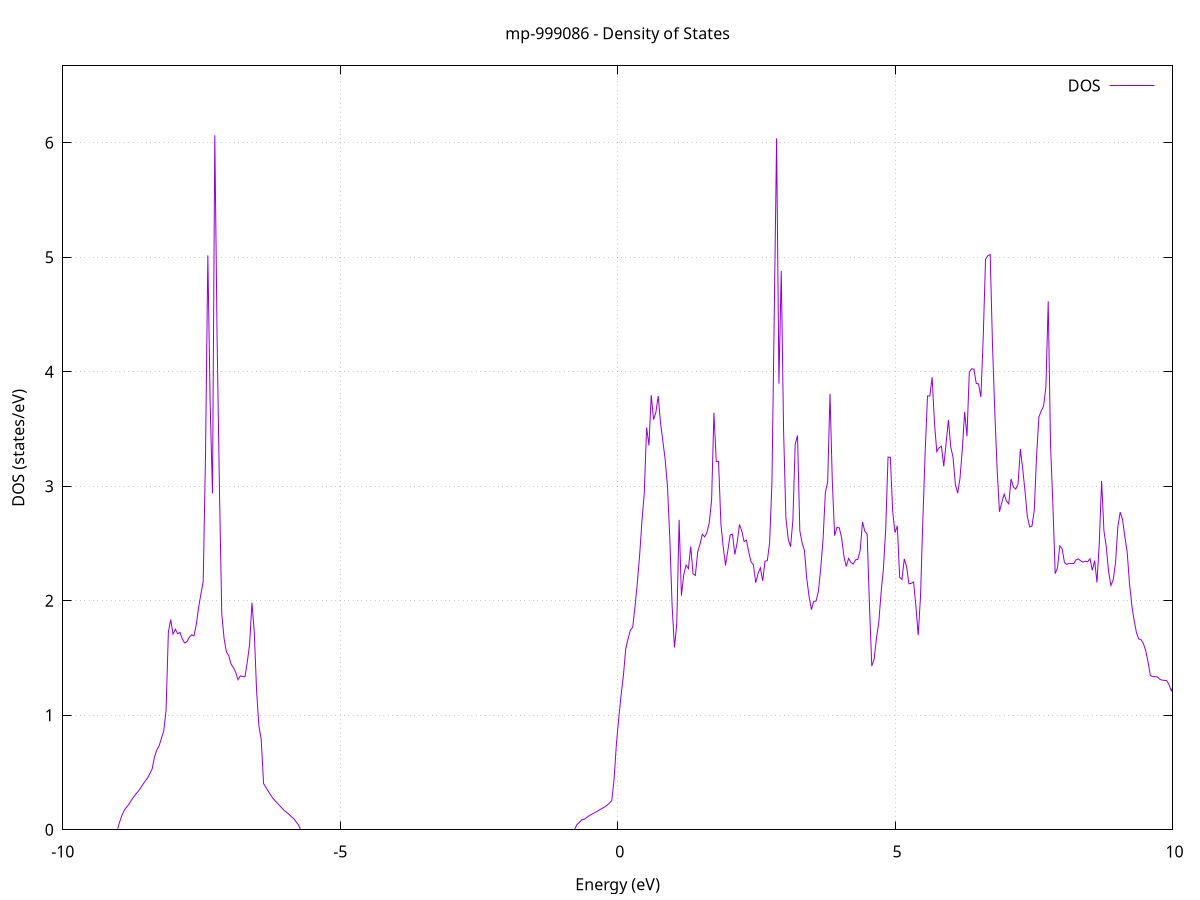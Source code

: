 set title 'mp-999086 - Density of States'
set xlabel 'Energy (eV)'
set ylabel 'DOS (states/eV)'
set grid
set xrange [-10:10]
set yrange [0:6.671]
set xzeroaxis lt -1
set terminal png size 800,600
set output 'mp-999086_dos_gnuplot.png'
plot '-' using 1:2 with lines title 'DOS'
-36.422500 0.000000
-36.380600 0.000000
-36.338800 0.000000
-36.296900 0.000000
-36.255100 0.000000
-36.213300 0.000000
-36.171400 0.000000
-36.129600 0.000000
-36.087700 0.000000
-36.045900 0.000000
-36.004100 0.000000
-35.962200 0.000000
-35.920400 0.000000
-35.878500 0.000000
-35.836700 0.000000
-35.794900 0.000000
-35.753000 0.000000
-35.711200 0.000000
-35.669300 0.000000
-35.627500 0.000000
-35.585700 0.000000
-35.543800 0.000000
-35.502000 0.000000
-35.460100 0.000000
-35.418300 0.000000
-35.376500 0.000000
-35.334600 0.000000
-35.292800 0.000000
-35.250900 0.000000
-35.209100 0.000000
-35.167300 0.000000
-35.125400 0.000000
-35.083600 0.000000
-35.041700 0.000000
-34.999900 0.000000
-34.958100 0.000000
-34.916200 0.000000
-34.874400 0.000000
-34.832500 0.000000
-34.790700 0.000000
-34.748900 0.000000
-34.707000 0.000000
-34.665200 0.000000
-34.623400 0.000000
-34.581500 0.000000
-34.539700 0.000000
-34.497800 0.000000
-34.456000 0.000000
-34.414200 0.000000
-34.372300 0.000000
-34.330500 0.000000
-34.288600 0.000000
-34.246800 0.000000
-34.205000 0.000000
-34.163100 0.000000
-34.121300 0.000000
-34.079400 0.000000
-34.037600 0.000000
-33.995800 0.000000
-33.953900 0.000000
-33.912100 0.000000
-33.870200 0.000000
-33.828400 0.000000
-33.786600 0.000000
-33.744700 0.000000
-33.702900 0.000000
-33.661000 0.000000
-33.619200 0.000000
-33.577400 0.000000
-33.535500 0.000000
-33.493700 0.000000
-33.451800 0.000000
-33.410000 0.000000
-33.368200 0.000000
-33.326300 0.000000
-33.284500 0.000000
-33.242600 0.000000
-33.200800 0.000000
-33.159000 0.000000
-33.117100 0.000000
-33.075300 0.000000
-33.033400 0.000000
-32.991600 0.000000
-32.949800 0.000000
-32.907900 0.000000
-32.866100 0.000000
-32.824200 0.000000
-32.782400 0.000000
-32.740600 0.000000
-32.698700 0.000000
-32.656900 0.000000
-32.615100 5.680900
-32.573200 6.524200
-32.531400 7.111900
-32.489500 5.804200
-32.447700 4.530700
-32.405900 4.685500
-32.364000 9.148000
-32.322200 9.947700
-32.280300 21.347800
-32.238500 10.361200
-32.196700 14.029800
-32.154800 13.133100
-32.113000 20.127400
-32.071100 27.072900
-32.029300 41.199300
-31.987500 29.556400
-31.945600 8.353400
-31.903800 9.562400
-31.861900 10.309600
-31.820100 13.260900
-31.778300 4.695900
-31.736400 5.414400
-31.694600 7.675900
-31.652700 7.925800
-31.610900 0.000000
-31.569100 0.000000
-31.527200 0.000000
-31.485400 0.000000
-31.443500 0.000000
-31.401700 0.000000
-31.359900 0.000000
-31.318000 0.000000
-31.276200 0.000000
-31.234300 0.000000
-31.192500 0.000000
-31.150700 0.000000
-31.108800 0.000000
-31.067000 0.000000
-31.025100 0.000000
-30.983300 0.000000
-30.941500 0.000000
-30.899600 0.000000
-30.857800 0.000000
-30.815900 0.000000
-30.774100 0.000000
-30.732300 0.000000
-30.690400 0.000000
-30.648600 0.000000
-30.606800 0.000000
-30.564900 0.000000
-30.523100 0.000000
-30.481200 0.000000
-30.439400 0.000000
-30.397600 0.000000
-30.355700 0.000000
-30.313900 0.000000
-30.272000 0.000000
-30.230200 0.000000
-30.188400 0.000000
-30.146500 0.000000
-30.104700 0.000000
-30.062800 0.000000
-30.021000 0.000000
-29.979200 0.000000
-29.937300 0.000000
-29.895500 0.000000
-29.853600 0.000000
-29.811800 0.000000
-29.770000 0.000000
-29.728100 0.000000
-29.686300 0.000000
-29.644400 0.000000
-29.602600 0.000000
-29.560800 0.000000
-29.518900 0.000000
-29.477100 0.000000
-29.435200 0.000000
-29.393400 0.000000
-29.351600 0.000000
-29.309700 0.000000
-29.267900 0.000000
-29.226000 0.000000
-29.184200 0.000000
-29.142400 0.000000
-29.100500 0.000000
-29.058700 0.000000
-29.016800 0.000000
-28.975000 0.000000
-28.933200 0.000000
-28.891300 0.000000
-28.849500 0.000000
-28.807600 0.000000
-28.765800 0.000000
-28.724000 0.000000
-28.682100 0.000000
-28.640300 0.000000
-28.598400 0.000000
-28.556600 0.000000
-28.514800 0.000000
-28.472900 0.000000
-28.431100 0.000000
-28.389300 0.000000
-28.347400 0.000000
-28.305600 0.000000
-28.263700 0.000000
-28.221900 0.000000
-28.180100 0.000000
-28.138200 0.000000
-28.096400 0.000000
-28.054500 0.000000
-28.012700 0.000000
-27.970900 0.000000
-27.929000 0.000000
-27.887200 0.000000
-27.845300 0.000000
-27.803500 0.000000
-27.761700 0.000000
-27.719800 0.000000
-27.678000 0.000000
-27.636100 0.000000
-27.594300 0.000000
-27.552500 0.000000
-27.510600 0.000000
-27.468800 0.000000
-27.426900 0.000000
-27.385100 0.000000
-27.343300 0.000000
-27.301400 0.000000
-27.259600 0.000000
-27.217700 0.000000
-27.175900 0.000000
-27.134100 0.000000
-27.092200 0.000000
-27.050400 0.000000
-27.008500 0.000000
-26.966700 0.000000
-26.924900 0.000000
-26.883000 0.000000
-26.841200 0.000000
-26.799300 0.000000
-26.757500 0.000000
-26.715700 0.000000
-26.673800 0.000000
-26.632000 0.000000
-26.590100 0.000000
-26.548300 0.000000
-26.506500 0.000000
-26.464600 0.000000
-26.422800 0.000000
-26.381000 0.000000
-26.339100 0.000000
-26.297300 0.000000
-26.255400 0.000000
-26.213600 0.000000
-26.171800 0.000000
-26.129900 0.000000
-26.088100 0.000000
-26.046200 0.000000
-26.004400 0.000000
-25.962600 0.000000
-25.920700 0.000000
-25.878900 0.000000
-25.837000 0.000000
-25.795200 0.000000
-25.753400 0.000000
-25.711500 0.000000
-25.669700 0.000000
-25.627800 0.000000
-25.586000 0.000000
-25.544200 0.000000
-25.502300 0.000000
-25.460500 0.000000
-25.418600 0.000000
-25.376800 0.000000
-25.335000 0.000000
-25.293100 0.000000
-25.251300 0.000000
-25.209400 0.000000
-25.167600 0.000000
-25.125800 0.000000
-25.083900 0.000000
-25.042100 0.000000
-25.000200 0.000000
-24.958400 0.000000
-24.916600 0.000000
-24.874700 0.000000
-24.832900 0.000000
-24.791000 0.000000
-24.749200 0.000000
-24.707400 0.000000
-24.665500 0.000000
-24.623700 0.000000
-24.581800 0.000000
-24.540000 0.000000
-24.498200 0.000000
-24.456300 0.000000
-24.414500 0.000000
-24.372700 0.000000
-24.330800 0.000000
-24.289000 0.000000
-24.247100 0.000000
-24.205300 0.000000
-24.163500 0.000000
-24.121600 0.000000
-24.079800 0.000000
-24.037900 0.000000
-23.996100 0.000000
-23.954300 0.000000
-23.912400 0.000000
-23.870600 0.000000
-23.828700 0.000000
-23.786900 0.000000
-23.745100 0.000000
-23.703200 0.000000
-23.661400 0.000000
-23.619500 0.000000
-23.577700 0.000000
-23.535900 0.000000
-23.494000 0.000000
-23.452200 0.000000
-23.410300 0.000000
-23.368500 0.000000
-23.326700 0.000000
-23.284800 0.000000
-23.243000 0.000000
-23.201100 0.000000
-23.159300 0.000000
-23.117500 0.000000
-23.075600 0.000000
-23.033800 0.000000
-22.991900 0.000000
-22.950100 0.000000
-22.908300 0.000000
-22.866400 0.000000
-22.824600 0.000000
-22.782700 0.000000
-22.740900 0.000000
-22.699100 0.000000
-22.657200 0.000000
-22.615400 0.000000
-22.573500 0.000000
-22.531700 0.000000
-22.489900 0.000000
-22.448000 0.000000
-22.406200 0.000000
-22.364400 0.000000
-22.322500 0.000000
-22.280700 0.000000
-22.238800 0.000000
-22.197000 0.000000
-22.155200 0.000000
-22.113300 0.000000
-22.071500 0.000000
-22.029600 0.000000
-21.987800 0.000000
-21.946000 0.000000
-21.904100 0.000000
-21.862300 0.000000
-21.820400 0.000000
-21.778600 0.000000
-21.736800 0.000000
-21.694900 0.000000
-21.653100 0.000000
-21.611200 0.000000
-21.569400 0.000000
-21.527600 0.000000
-21.485700 0.000000
-21.443900 0.000000
-21.402000 0.000000
-21.360200 0.000000
-21.318400 0.000000
-21.276500 0.000000
-21.234700 0.000000
-21.192800 0.000000
-21.151000 0.000000
-21.109200 0.000000
-21.067300 0.000000
-21.025500 0.000000
-20.983600 0.000000
-20.941800 0.000000
-20.900000 0.000000
-20.858100 0.000000
-20.816300 0.000000
-20.774400 0.000000
-20.732600 0.000000
-20.690800 0.000000
-20.648900 0.000000
-20.607100 0.000000
-20.565200 0.000000
-20.523400 0.000000
-20.481600 0.000000
-20.439700 0.000000
-20.397900 0.000000
-20.356000 0.000000
-20.314200 0.000000
-20.272400 0.000000
-20.230500 0.000000
-20.188700 0.000000
-20.146900 0.000000
-20.105000 0.000000
-20.063200 0.000000
-20.021300 0.000000
-19.979500 0.000000
-19.937700 0.000000
-19.895800 0.000000
-19.854000 0.000000
-19.812100 0.000000
-19.770300 0.000000
-19.728500 0.000000
-19.686600 0.000000
-19.644800 0.000000
-19.602900 0.000000
-19.561100 0.000000
-19.519300 0.000000
-19.477400 0.000000
-19.435600 0.000000
-19.393700 0.000000
-19.351900 0.000000
-19.310100 0.000000
-19.268200 0.000000
-19.226400 0.000000
-19.184500 0.000000
-19.142700 0.000000
-19.100900 0.000000
-19.059000 0.000000
-19.017200 0.000000
-18.975300 0.000000
-18.933500 0.000000
-18.891700 0.000000
-18.849800 0.000000
-18.808000 0.000000
-18.766100 0.000000
-18.724300 0.000000
-18.682500 0.000000
-18.640600 0.000000
-18.598800 0.000000
-18.556900 0.000000
-18.515100 0.000000
-18.473300 0.000000
-18.431400 0.000000
-18.389600 0.000000
-18.347700 0.000000
-18.305900 0.000000
-18.264100 0.000000
-18.222200 0.000000
-18.180400 0.000000
-18.138600 0.000000
-18.096700 0.000000
-18.054900 0.000000
-18.013000 0.000000
-17.971200 0.000000
-17.929400 0.000000
-17.887500 0.000000
-17.845700 0.000000
-17.803800 0.000000
-17.762000 0.000000
-17.720200 0.000000
-17.678300 0.000000
-17.636500 0.000000
-17.594600 0.000000
-17.552800 0.000000
-17.511000 0.000000
-17.469100 0.000000
-17.427300 0.000000
-17.385400 0.000000
-17.343600 0.000000
-17.301800 0.000000
-17.259900 0.000000
-17.218100 0.000000
-17.176200 0.000000
-17.134400 0.000000
-17.092600 0.000000
-17.050700 0.000000
-17.008900 0.000000
-16.967000 0.000000
-16.925200 0.000000
-16.883400 0.000000
-16.841500 0.000000
-16.799700 0.000000
-16.757800 0.000000
-16.716000 0.000000
-16.674200 0.000000
-16.632300 0.000000
-16.590500 0.000000
-16.548600 0.000000
-16.506800 0.000000
-16.465000 0.000000
-16.423100 0.000000
-16.381300 0.000000
-16.339400 0.000000
-16.297600 0.000000
-16.255800 0.000000
-16.213900 0.000000
-16.172100 0.000000
-16.130300 0.000000
-16.088400 0.000000
-16.046600 0.000000
-16.004700 0.000000
-15.962900 0.000000
-15.921100 0.000000
-15.879200 0.000000
-15.837400 0.000000
-15.795500 0.000000
-15.753700 0.000000
-15.711900 0.000000
-15.670000 0.000000
-15.628200 0.000000
-15.586300 0.000000
-15.544500 0.000000
-15.502700 0.000000
-15.460800 0.000000
-15.419000 0.000000
-15.377100 0.000000
-15.335300 0.000000
-15.293500 0.000000
-15.251600 0.000000
-15.209800 0.000000
-15.167900 0.000000
-15.126100 0.000000
-15.084300 0.000000
-15.042400 0.000000
-15.000600 0.000000
-14.958700 0.000000
-14.916900 0.000000
-14.875100 0.000000
-14.833200 0.000000
-14.791400 0.000000
-14.749500 0.000000
-14.707700 0.000000
-14.665900 0.000000
-14.624000 0.000000
-14.582200 0.000000
-14.540300 0.000000
-14.498500 0.000000
-14.456700 0.000000
-14.414800 0.000000
-14.373000 0.000000
-14.331100 0.000000
-14.289300 0.000000
-14.247500 0.000000
-14.205600 0.000000
-14.163800 0.000000
-14.122000 0.000000
-14.080100 0.000000
-14.038300 0.000000
-13.996400 0.000000
-13.954600 0.000000
-13.912800 0.000000
-13.870900 0.000000
-13.829100 0.000000
-13.787200 0.000000
-13.745400 0.000000
-13.703600 0.000000
-13.661700 0.000000
-13.619900 0.000000
-13.578000 0.000000
-13.536200 0.000000
-13.494400 0.000000
-13.452500 0.000000
-13.410700 0.000000
-13.368800 0.000000
-13.327000 0.000000
-13.285200 0.000000
-13.243300 0.000000
-13.201500 0.000000
-13.159600 0.000000
-13.117800 0.000000
-13.076000 0.000000
-13.034100 0.000000
-12.992300 0.000000
-12.950400 0.000000
-12.908600 0.000000
-12.866800 0.000000
-12.824900 0.000000
-12.783100 0.000000
-12.741200 0.000000
-12.699400 0.000000
-12.657600 0.000000
-12.615700 0.000000
-12.573900 0.000000
-12.532000 0.000000
-12.490200 0.000000
-12.448400 0.000000
-12.406500 0.000000
-12.364700 0.000000
-12.322800 0.000000
-12.281000 0.000000
-12.239200 0.000000
-12.197300 0.000000
-12.155500 0.000000
-12.113600 0.000000
-12.071800 0.000000
-12.030000 0.000000
-11.988100 0.000000
-11.946300 0.000000
-11.904500 0.000000
-11.862600 0.000000
-11.820800 0.000000
-11.778900 0.000000
-11.737100 0.000000
-11.695300 0.000000
-11.653400 0.000000
-11.611600 0.000000
-11.569700 0.000000
-11.527900 0.000000
-11.486100 0.000000
-11.444200 0.000000
-11.402400 0.000000
-11.360500 0.000000
-11.318700 0.000000
-11.276900 0.000000
-11.235000 0.000000
-11.193200 0.000000
-11.151300 0.000000
-11.109500 0.000000
-11.067700 0.000000
-11.025800 0.000000
-10.984000 0.000000
-10.942100 0.000000
-10.900300 0.000000
-10.858500 0.000000
-10.816600 0.000000
-10.774800 0.000000
-10.732900 0.000000
-10.691100 0.000000
-10.649300 0.000000
-10.607400 0.000000
-10.565600 0.000000
-10.523700 0.000000
-10.481900 0.000000
-10.440100 0.000000
-10.398200 0.000000
-10.356400 0.000000
-10.314500 0.000000
-10.272700 0.000000
-10.230900 0.000000
-10.189000 0.000000
-10.147200 0.000000
-10.105300 0.000000
-10.063500 0.000000
-10.021700 0.000000
-9.979800 0.000000
-9.938000 0.000000
-9.896200 0.000000
-9.854300 0.000000
-9.812500 0.000000
-9.770600 0.000000
-9.728800 0.000000
-9.687000 0.000000
-9.645100 0.000000
-9.603300 0.000000
-9.561400 0.000000
-9.519600 0.000000
-9.477800 0.000000
-9.435900 0.000000
-9.394100 0.000000
-9.352200 0.000000
-9.310400 0.000000
-9.268600 0.000000
-9.226700 0.000000
-9.184900 0.000000
-9.143000 0.000000
-9.101200 0.000000
-9.059400 0.000000
-9.017500 0.000000
-8.975700 0.068600
-8.933800 0.126600
-8.892000 0.169700
-8.850200 0.197900
-8.808300 0.223200
-8.766500 0.256300
-8.724600 0.284900
-8.682800 0.312800
-8.641000 0.335800
-8.599100 0.364100
-8.557300 0.395600
-8.515400 0.425400
-8.473600 0.452200
-8.431800 0.490100
-8.389900 0.531500
-8.348100 0.634100
-8.306200 0.697300
-8.264400 0.731700
-8.222600 0.799500
-8.180700 0.861300
-8.138900 1.042700
-8.097000 1.726800
-8.055200 1.836600
-8.013400 1.708600
-7.971500 1.750700
-7.929700 1.711900
-7.887900 1.723700
-7.846000 1.664900
-7.804200 1.631800
-7.762300 1.642800
-7.720500 1.681100
-7.678700 1.703000
-7.636800 1.693300
-7.595000 1.788600
-7.553100 1.938200
-7.511300 2.057600
-7.469500 2.167400
-7.427600 3.273500
-7.385800 5.016500
-7.343900 3.713600
-7.302100 2.937800
-7.260300 6.064900
-7.218400 4.269500
-7.176600 2.973900
-7.134700 1.882900
-7.092900 1.670200
-7.051100 1.552900
-7.009200 1.520900
-6.967400 1.446800
-6.925500 1.415800
-6.883700 1.376100
-6.841900 1.310500
-6.800000 1.344100
-6.758200 1.338200
-6.716300 1.336000
-6.674500 1.467600
-6.632700 1.619700
-6.590800 1.982800
-6.549000 1.726300
-6.507100 1.213200
-6.465300 0.905500
-6.423500 0.786900
-6.381600 0.403600
-6.339800 0.371100
-6.297900 0.337200
-6.256100 0.305200
-6.214300 0.276100
-6.172400 0.252800
-6.130600 0.231300
-6.088700 0.209700
-6.046900 0.187800
-6.005100 0.166600
-5.963200 0.150500
-5.921400 0.133800
-5.879600 0.114500
-5.837700 0.097900
-5.795900 0.069400
-5.754000 0.045000
-5.712200 0.000000
-5.670400 0.000000
-5.628500 0.000000
-5.586700 0.000000
-5.544800 0.000000
-5.503000 0.000000
-5.461200 0.000000
-5.419300 0.000000
-5.377500 0.000000
-5.335600 0.000000
-5.293800 0.000000
-5.252000 0.000000
-5.210100 0.000000
-5.168300 0.000000
-5.126400 0.000000
-5.084600 0.000000
-5.042800 0.000000
-5.000900 0.000000
-4.959100 0.000000
-4.917200 0.000000
-4.875400 0.000000
-4.833600 0.000000
-4.791700 0.000000
-4.749900 0.000000
-4.708000 0.000000
-4.666200 0.000000
-4.624400 0.000000
-4.582500 0.000000
-4.540700 0.000000
-4.498800 0.000000
-4.457000 0.000000
-4.415200 0.000000
-4.373300 0.000000
-4.331500 0.000000
-4.289600 0.000000
-4.247800 0.000000
-4.206000 0.000000
-4.164100 0.000000
-4.122300 0.000000
-4.080400 0.000000
-4.038600 0.000000
-3.996800 0.000000
-3.954900 0.000000
-3.913100 0.000000
-3.871200 0.000000
-3.829400 0.000000
-3.787600 0.000000
-3.745700 0.000000
-3.703900 0.000000
-3.662100 0.000000
-3.620200 0.000000
-3.578400 0.000000
-3.536500 0.000000
-3.494700 0.000000
-3.452900 0.000000
-3.411000 0.000000
-3.369200 0.000000
-3.327300 0.000000
-3.285500 0.000000
-3.243700 0.000000
-3.201800 0.000000
-3.160000 0.000000
-3.118100 0.000000
-3.076300 0.000000
-3.034500 0.000000
-2.992600 0.000000
-2.950800 0.000000
-2.908900 0.000000
-2.867100 0.000000
-2.825300 0.000000
-2.783400 0.000000
-2.741600 0.000000
-2.699700 0.000000
-2.657900 0.000000
-2.616100 0.000000
-2.574200 0.000000
-2.532400 0.000000
-2.490500 0.000000
-2.448700 0.000000
-2.406900 0.000000
-2.365000 0.000000
-2.323200 0.000000
-2.281300 0.000000
-2.239500 0.000000
-2.197700 0.000000
-2.155800 0.000000
-2.114000 0.000000
-2.072100 0.000000
-2.030300 0.000000
-1.988500 0.000000
-1.946600 0.000000
-1.904800 0.000000
-1.862900 0.000000
-1.821100 0.000000
-1.779300 0.000000
-1.737400 0.000000
-1.695600 0.000000
-1.653800 0.000000
-1.611900 0.000000
-1.570100 0.000000
-1.528200 0.000000
-1.486400 0.000000
-1.444600 0.000000
-1.402700 0.000000
-1.360900 0.000000
-1.319000 0.000000
-1.277200 0.000000
-1.235400 0.000000
-1.193500 0.000000
-1.151700 0.000000
-1.109800 0.000000
-1.068000 0.000000
-1.026200 0.000000
-0.984300 0.000000
-0.942500 0.000000
-0.900600 0.000000
-0.858800 0.000000
-0.817000 0.000000
-0.775100 0.000000
-0.733300 0.045300
-0.691400 0.064600
-0.649600 0.086700
-0.607800 0.090200
-0.565900 0.104500
-0.524100 0.119300
-0.482200 0.131400
-0.440400 0.143200
-0.398600 0.152600
-0.356700 0.165000
-0.314900 0.176800
-0.273000 0.188600
-0.231200 0.200500
-0.189400 0.214500
-0.147500 0.233200
-0.105700 0.254700
-0.063800 0.444600
-0.022000 0.750900
0.019800 0.971800
0.061700 1.174000
0.103500 1.346000
0.145400 1.578800
0.187200 1.666400
0.229000 1.743200
0.270900 1.767900
0.312700 1.945700
0.354500 2.154800
0.396400 2.397800
0.438200 2.696800
0.480100 2.940500
0.521900 3.513600
0.563700 3.356400
0.605600 3.795100
0.647400 3.581300
0.689300 3.646200
0.731100 3.788100
0.772900 3.552400
0.814800 3.394400
0.856600 3.233300
0.898500 2.994300
0.940300 2.542500
0.982100 1.950700
1.024000 1.592200
1.065800 1.799700
1.107700 2.706200
1.149500 2.045000
1.191300 2.227000
1.233200 2.311800
1.275000 2.280600
1.316900 2.474000
1.358700 2.235500
1.400500 2.221200
1.442400 2.426700
1.484200 2.492900
1.526100 2.580100
1.567900 2.558100
1.609700 2.596900
1.651600 2.682800
1.693400 2.879800
1.735300 3.641400
1.777100 3.216600
1.818900 3.216700
1.860800 2.672500
1.902600 2.472300
1.944500 2.307400
1.986300 2.439300
2.028100 2.575500
2.070000 2.581500
2.111800 2.404300
2.153700 2.505700
2.195500 2.666800
2.237300 2.608000
2.279200 2.517000
2.321000 2.529600
2.362800 2.425000
2.404700 2.339300
2.446500 2.314200
2.488400 2.158200
2.530200 2.237300
2.572000 2.287600
2.613900 2.173000
2.655700 2.344700
2.697600 2.350600
2.739400 2.509300
2.781200 3.038200
2.823100 4.521700
2.864900 6.038700
2.906800 3.895500
2.948600 4.880300
2.990400 3.492600
3.032300 2.728200
3.074100 2.538600
3.116000 2.472700
3.157800 2.697800
3.199600 3.364300
3.241500 3.443700
3.283300 2.611200
3.325200 2.502300
3.367000 2.438800
3.408800 2.191100
3.450700 2.034500
3.492500 1.922500
3.534400 1.993300
3.576200 1.997800
3.618000 2.082200
3.659900 2.281800
3.701700 2.533500
3.743600 2.943200
3.785400 3.040600
3.827200 3.807100
3.869100 3.040100
3.910900 2.568500
3.952800 2.640700
3.994600 2.637000
4.036400 2.549300
4.078300 2.388100
4.120100 2.299400
4.162000 2.369600
4.203800 2.334300
4.245600 2.319600
4.287500 2.356500
4.329300 2.362100
4.371200 2.440800
4.413000 2.688600
4.454800 2.607200
4.496700 2.581200
4.538500 1.960000
4.580300 1.429100
4.622200 1.488300
4.664000 1.672300
4.705900 1.809100
4.747700 2.069400
4.789500 2.278200
4.831400 2.625200
4.873200 3.254800
4.915100 3.252200
4.956900 2.779700
4.998700 2.595500
5.040600 2.654600
5.082400 2.205600
5.124300 2.185900
5.166100 2.366000
5.207900 2.298900
5.249800 2.148200
5.291600 2.151900
5.333500 2.163900
5.375300 1.951200
5.417100 1.699400
5.459000 2.040700
5.500800 2.707000
5.542700 3.304000
5.584500 3.787600
5.626300 3.788600
5.668200 3.952100
5.710000 3.551700
5.751900 3.302400
5.793700 3.335500
5.835500 3.349500
5.877400 3.173700
5.919200 3.372000
5.961100 3.578600
6.002900 3.345700
6.044700 3.251200
6.086600 3.015800
6.128400 2.939100
6.170300 3.070000
6.212100 3.324100
6.253900 3.650400
6.295800 3.436600
6.337600 3.994700
6.379500 4.025800
6.421300 4.022200
6.463100 3.897600
6.505000 3.894100
6.546800 3.778200
6.588600 4.298800
6.630500 4.980900
6.672300 5.013800
6.714200 5.023000
6.756000 4.233700
6.797800 3.646300
6.839700 3.144400
6.881500 2.776900
6.923400 2.857700
6.965200 2.931700
7.007000 2.869800
7.048900 2.845500
7.090700 3.064300
7.132600 2.993800
7.174400 2.975000
7.216200 3.020300
7.258100 3.325100
7.299900 3.152500
7.341800 2.958100
7.383600 2.736200
7.425400 2.645200
7.467300 2.651400
7.509100 2.793600
7.551000 3.270600
7.592800 3.605900
7.634600 3.657400
7.676500 3.700000
7.718300 3.866300
7.760200 4.614700
7.802000 3.355900
7.843800 2.846500
7.885700 2.236500
7.927500 2.287200
7.969400 2.479100
8.011200 2.453700
8.053000 2.333500
8.094900 2.317300
8.136700 2.327300
8.178600 2.324500
8.220400 2.325900
8.262200 2.357100
8.304100 2.364700
8.345900 2.348400
8.387800 2.338100
8.429600 2.345600
8.471400 2.340300
8.513300 2.367400
8.555100 2.265300
8.596900 2.350300
8.638800 2.159300
8.680600 2.504200
8.722500 3.046900
8.764300 2.610800
8.806100 2.473800
8.848000 2.255200
8.889800 2.133200
8.931700 2.183200
8.973500 2.333500
9.015300 2.647000
9.057200 2.773800
9.099000 2.711600
9.140900 2.559700
9.182700 2.428000
9.224500 2.153500
9.266400 1.962000
9.308200 1.830300
9.350100 1.722400
9.391900 1.666600
9.433700 1.659700
9.475600 1.625700
9.517400 1.564100
9.559300 1.465500
9.601100 1.347300
9.642900 1.337200
9.684800 1.338600
9.726600 1.334500
9.768500 1.315500
9.810300 1.307100
9.852100 1.305000
9.894000 1.302400
9.935800 1.269100
9.977700 1.214300
10.019500 1.262800
10.061300 1.286200
10.103200 1.263900
10.145000 1.246200
10.186900 1.264600
10.228700 1.255600
10.270500 1.286900
10.312400 1.315000
10.354200 1.392400
10.396100 1.647600
10.437900 1.062000
10.479700 1.052200
10.521600 0.923400
10.563400 0.899700
10.605200 0.798400
10.647100 0.697000
10.688900 0.666500
10.730800 0.640100
10.772600 0.623800
10.814400 0.624900
10.856300 0.618800
10.898100 0.641200
10.940000 0.713200
10.981800 0.748000
11.023600 0.646900
11.065500 1.296300
11.107300 1.134300
11.149200 0.693300
11.191000 0.642500
11.232800 0.776900
11.274700 0.825700
11.316500 0.877600
11.358400 0.916600
11.400200 0.999800
11.442000 1.167200
11.483900 1.539800
11.525700 1.457100
11.567600 1.451200
11.609400 1.541900
11.651200 1.766400
11.693100 2.167700
11.734900 2.153300
11.776800 2.181300
11.818600 2.190200
11.860400 2.198600
11.902300 2.259500
11.944100 2.307300
11.986000 2.366100
12.027800 2.541300
12.069600 2.580000
12.111500 2.640100
12.153300 2.938300
12.195200 2.601500
12.237000 3.781300
12.278800 2.311600
12.320700 2.384100
12.362500 2.563800
12.404400 2.376100
12.446200 2.624800
12.488000 2.828600
12.529900 2.400400
12.571700 2.369200
12.613600 2.142400
12.655400 1.840900
12.697200 1.471700
12.739100 1.271800
12.780900 0.999300
12.822700 0.957000
12.864600 0.928400
12.906400 0.904900
12.948300 0.893300
12.990100 0.862300
13.031900 0.833500
13.073800 0.806300
13.115600 0.777400
13.157500 0.767300
13.199300 0.756800
13.241100 0.760400
13.283000 0.761200
13.324800 0.778600
13.366700 0.799300
13.408500 0.847500
13.450300 1.117900
13.492200 0.914200
13.534000 0.952500
13.575900 0.982600
13.617700 0.898200
13.659500 0.827100
13.701400 0.738500
13.743200 0.749500
13.785100 0.749600
13.826900 0.798000
13.868700 0.838100
13.910600 0.912600
13.952400 1.087400
13.994300 1.007200
14.036100 1.208500
14.077900 0.950400
14.119800 0.947300
14.161600 0.952800
14.203500 0.910900
14.245300 0.894600
14.287100 0.888200
14.329000 0.895900
14.370800 0.907600
14.412700 0.927400
14.454500 0.953100
14.496300 1.000000
14.538200 1.239000
14.580000 1.097700
14.621900 1.126700
14.663700 1.150100
14.705500 1.189700
14.747400 1.196300
14.789200 1.220100
14.831000 1.264300
14.872900 1.425900
14.914700 1.457900
14.956600 1.524100
14.998400 1.477100
15.040200 1.479700
15.082100 1.483200
15.123900 1.494600
15.165800 1.506400
15.207600 1.504700
15.249400 1.514000
15.291300 1.521500
15.333100 1.530700
15.375000 1.515200
15.416800 1.519400
15.458600 1.521400
15.500500 1.528300
15.542300 1.539600
15.584200 1.529200
15.626000 1.517400
15.667800 1.496300
15.709700 1.480100
15.751500 1.461600
15.793400 1.485800
15.835200 1.548700
15.877000 1.656100
15.918900 1.763700
15.960700 1.804200
16.002600 1.893600
16.044400 1.955000
16.086200 2.332800
16.128100 2.467100
16.169900 2.526000
16.211800 2.408800
16.253600 2.508000
16.295400 2.194800
16.337300 2.230000
16.379100 2.287100
16.421000 1.369500
16.462800 0.990500
16.504600 0.760800
16.546500 0.636400
16.588300 0.553500
16.630200 0.434700
16.672000 0.281000
16.713800 0.183700
16.755700 0.106500
16.797500 0.000000
16.839300 0.000000
16.881200 0.000000
16.923000 0.000000
16.964900 0.066700
17.006700 0.103000
17.048500 0.123800
17.090400 0.123600
17.132200 0.144400
17.174100 0.166200
17.215900 0.192100
17.257700 0.232400
17.299600 0.257300
17.341400 0.345800
17.383300 0.402000
17.425100 0.479400
17.466900 0.544000
17.508800 0.556000
17.550600 0.571900
17.592500 0.604700
17.634300 0.638100
17.676100 0.675500
17.718000 0.723300
17.759800 0.779300
17.801700 0.886600
17.843500 0.980300
17.885300 1.110800
17.927200 1.285800
17.969000 1.366100
18.010900 1.671500
18.052700 2.171800
18.094500 3.538200
18.136400 168.015300
18.178200 2.323600
18.220100 1.696400
18.261900 1.544000
18.303700 1.572300
18.345600 1.373300
18.387400 1.186000
18.429300 1.183400
18.471100 1.132500
18.512900 0.951800
18.554800 0.851100
18.596600 0.782100
18.638500 0.724000
18.680300 0.664500
18.722100 0.708300
18.764000 0.737900
18.805800 0.718200
18.847600 0.767000
18.889500 0.822000
18.931300 0.921600
18.973200 0.975600
19.015000 0.975300
19.056800 0.954700
19.098700 0.942700
19.140500 0.935900
19.182400 0.924800
19.224200 0.927800
19.266000 0.929500
19.307900 0.973700
19.349700 1.000700
19.391600 1.006700
19.433400 1.022500
19.475200 1.031400
19.517100 1.059100
19.558900 1.074000
19.600800 1.068700
19.642600 1.073600
19.684400 1.071600
19.726300 1.066600
19.768100 1.060800
19.810000 1.058900
19.851800 1.075100
19.893600 1.090600
19.935500 1.112300
19.977300 1.127100
20.019200 1.140600
20.061000 1.133800
20.102800 1.121500
20.144700 1.092100
20.186500 1.093800
20.228400 1.095000
20.270200 1.095600
20.312000 1.102800
20.353900 1.070400
20.395700 1.052000
20.437600 1.057900
20.479400 1.026600
20.521200 1.007500
20.563100 0.990300
20.604900 1.026300
20.646800 1.048300
20.688600 1.034000
20.730400 1.005100
20.772300 0.952400
20.814100 0.921700
20.856000 0.917400
20.897800 0.942400
20.939600 0.904600
20.981500 0.859200
21.023300 0.839900
21.065100 0.823700
21.107000 0.870700
21.148800 0.878600
21.190700 0.889200
21.232500 0.878800
21.274300 0.889500
21.316200 0.904900
21.358000 0.918700
21.399900 0.945300
21.441700 0.946700
21.483500 0.942200
21.525400 0.962500
21.567200 0.962100
21.609100 0.923400
21.650900 0.921800
21.692700 0.927200
21.734600 0.909200
21.776400 0.894800
21.818300 0.879100
21.860100 0.861400
21.901900 0.855500
21.943800 0.872100
21.985600 0.884400
22.027500 0.910000
22.069300 0.977300
22.111100 1.064000
22.153000 1.490400
22.194800 1.882200
22.236700 2.609900
22.278500 2.779800
22.320300 2.734600
22.362200 2.230800
22.404000 2.032300
22.445900 1.981700
22.487700 1.976800
22.529500 2.035200
22.571400 2.068200
22.613200 2.092800
22.655100 2.182400
22.696900 2.094400
22.738700 2.241500
22.780600 2.278400
22.822400 2.320500
22.864300 2.423100
22.906100 2.311400
22.947900 2.334800
22.989800 2.303700
23.031600 2.286400
23.073400 2.270700
23.115300 2.620800
23.157100 2.414000
23.199000 2.514500
23.240800 2.600900
23.282600 2.654500
23.324500 2.831600
23.366300 3.395200
23.408200 2.713200
23.450000 1.990300
23.491800 1.938200
23.533700 1.873500
23.575500 1.456300
23.617400 0.884500
23.659200 0.768100
23.701000 0.904600
23.742900 1.140300
23.784700 1.345600
23.826600 1.474700
23.868400 1.558800
23.910200 1.689500
23.952100 1.755800
23.993900 1.810100
24.035800 1.877700
24.077600 1.998200
24.119400 2.325600
24.161300 2.216700
24.203100 2.231300
24.245000 2.529800
24.286800 2.347600
24.328600 2.425200
24.370500 2.628800
24.412300 2.774600
24.454200 2.969700
24.496000 3.164400
24.537800 3.079200
24.579700 2.680500
24.621500 2.369000
24.663400 1.889800
24.705200 1.587200
24.747000 1.982200
24.788900 1.427800
24.830700 1.429900
24.872600 1.593600
24.914400 1.753300
24.956200 1.525500
24.998100 1.589900
25.039900 1.713600
25.081700 2.059300
25.123600 2.207400
25.165400 2.797400
25.207300 2.601500
25.249100 2.397000
25.290900 2.287500
25.332800 2.350200
25.374600 3.024200
25.416500 2.730600
25.458300 2.351100
25.500100 2.275300
25.542000 2.331100
25.583800 2.335600
25.625700 2.412400
25.667500 2.523900
25.709300 2.710000
25.751200 2.628500
25.793000 2.570000
25.834900 2.550900
25.876700 2.604500
25.918500 2.487400
25.960400 2.472000
26.002200 2.349300
26.044100 2.220600
26.085900 2.254400
26.127700 2.655600
26.169600 2.086600
26.211400 1.894200
26.253300 1.771500
26.295100 1.724700
26.336900 1.604300
26.378800 1.672100
26.420600 1.481300
26.462500 1.448900
26.504300 1.528100
26.546100 1.313300
26.588000 1.288100
26.629800 1.287300
26.671700 1.367000
26.713500 1.383100
26.755300 1.479500
26.797200 1.536900
26.839000 1.480700
26.880900 1.492000
26.922700 1.628000
26.964500 1.427100
27.006400 1.365300
27.048200 1.385600
27.090000 1.354600
27.131900 1.394000
27.173700 1.455800
27.215600 1.496000
27.257400 1.624300
27.299200 1.558400
27.341100 1.696800
27.382900 1.811900
27.424800 1.932900
27.466600 2.014900
27.508400 2.064400
27.550300 2.082700
27.592100 1.887100
27.634000 1.861000
27.675800 1.782800
27.717600 1.753700
27.759500 1.708200
27.801300 1.718100
27.843200 1.738400
27.885000 1.782200
27.926800 1.784300
27.968700 1.793800
28.010500 1.811500
28.052400 1.781400
28.094200 1.694500
28.136000 1.461800
28.177900 1.356500
28.219700 1.274900
28.261600 1.260600
28.303400 1.087600
28.345200 0.976700
28.387100 0.926900
28.428900 1.094100
28.470800 1.050300
28.512600 1.088000
28.554400 1.137200
28.596300 1.171600
28.638100 1.236300
28.680000 1.275100
28.721800 1.182200
28.763600 1.178800
28.805500 1.196400
28.847300 1.206300
28.889200 1.238800
28.931000 1.274300
28.972800 1.280600
29.014700 1.322700
29.056500 1.353100
29.098400 1.389000
29.140200 1.417200
29.182000 1.575500
29.223900 1.951100
29.265700 2.547400
29.307500 2.064200
29.349400 2.080200
29.391200 2.157200
29.433100 2.187600
29.474900 2.307100
29.516700 2.456300
29.558600 2.741100
29.600400 2.922300
29.642300 3.011700
29.684100 2.904200
29.725900 2.902000
29.767800 2.702100
29.809600 2.638300
29.851500 2.430200
29.893300 2.121900
29.935100 1.923400
29.977000 1.869200
30.018800 1.824000
30.060700 1.831300
30.102500 1.821900
30.144300 1.788500
30.186200 1.738400
30.228000 1.688000
30.269900 1.677300
30.311700 1.633400
30.353500 1.598700
30.395400 1.711300
30.437200 1.581100
30.479100 1.381200
30.520900 1.334200
30.562700 1.319400
30.604600 1.305400
30.646400 1.338900
30.688300 1.256200
30.730100 1.226700
30.771900 1.170600
30.813800 1.202000
30.855600 1.196400
30.897500 1.200500
30.939300 1.308700
30.981100 1.395600
31.023000 1.360500
31.064800 1.252800
31.106700 1.266600
31.148500 1.292600
31.190300 1.361700
31.232200 1.407300
31.274000 1.485900
31.315800 1.543700
31.357700 1.604600
31.399500 1.677400
31.441400 1.661500
31.483200 1.742900
31.525000 1.791500
31.566900 1.672500
31.608700 1.509900
31.650600 1.275500
31.692400 1.072400
31.734200 0.964200
31.776100 0.962600
31.817900 0.985000
31.859800 1.020100
31.901600 1.070300
31.943400 1.112300
31.985300 1.130600
32.027100 1.164500
32.069000 1.207800
32.110800 1.249100
32.152600 1.272300
32.194500 1.285200
32.236300 1.275600
32.278200 1.331500
32.320000 1.362600
32.361800 1.360300
32.403700 1.367500
32.445500 1.555700
32.487400 1.425400
32.529200 1.292800
32.571000 1.267900
32.612900 1.254800
32.654700 1.227200
32.696600 1.126800
32.738400 1.051000
32.780200 1.015100
32.822100 0.970900
32.863900 0.939200
32.905800 0.920500
32.947600 0.882100
32.989400 0.869800
33.031300 0.864100
33.073100 0.913900
33.115000 0.977500
33.156800 0.840200
33.198600 0.860200
33.240500 0.895200
33.282300 0.965100
33.324100 1.167300
33.366000 1.407000
33.407800 1.512400
33.449700 1.442100
33.491500 1.537400
33.533300 1.579600
33.575200 1.554500
33.617000 1.570100
33.658900 1.644600
33.700700 1.667300
33.742500 1.598300
33.784400 1.617300
33.826200 1.545400
33.868100 1.448700
33.909900 1.382900
33.951700 1.309900
33.993600 1.235800
34.035400 1.278100
34.077300 1.200500
34.119100 1.162500
34.160900 1.094600
34.202800 1.095800
34.244600 1.105600
34.286500 1.163700
34.328300 1.234500
34.370100 1.303000
34.412000 1.379200
34.453800 1.456100
34.495700 1.499000
34.537500 1.554700
34.579300 1.582200
34.621200 1.649900
34.663000 1.739900
34.704900 1.709200
34.746700 1.721000
34.788500 1.737800
34.830400 1.710300
34.872200 1.711500
34.914100 1.794900
34.955900 1.846900
34.997700 1.812400
35.039600 1.744000
35.081400 1.701000
35.123300 1.677300
35.165100 1.669400
35.206900 1.683500
35.248800 1.700500
35.290600 1.735100
35.332400 1.752000
35.374300 1.808900
35.416100 1.897800
35.458000 2.003700
35.499800 2.110500
35.541600 2.414100
35.583500 2.325800
35.625300 2.311500
35.667200 2.458800
35.709000 2.386900
35.750800 2.345700
35.792700 2.369700
35.834500 2.107300
35.876400 2.020100
35.918200 2.107700
35.960000 2.156800
36.001900 2.422800
36.043700 2.103900
36.085600 2.089100
36.127400 2.204600
36.169200 2.078200
36.211100 2.249800
36.252900 2.270800
36.294800 2.434100
36.336600 2.560800
36.378400 2.620200
36.420300 2.467900
36.462100 2.294100
36.504000 2.181200
36.545800 2.284300
36.587600 2.300200
36.629500 2.310900
36.671300 2.399500
36.713200 2.544300
36.755000 2.529600
36.796800 2.622300
36.838700 2.668600
36.880500 2.686700
36.922400 2.751000
36.964200 2.704100
37.006000 2.875100
37.047900 2.461900
37.089700 2.324000
37.131600 2.317100
37.173400 2.297500
37.215200 2.219600
37.257100 2.223600
37.298900 2.243200
37.340800 2.278900
37.382600 2.325800
37.424400 2.431800
37.466300 2.548500
37.508100 2.666600
37.549900 2.744800
37.591800 2.995400
37.633600 2.641300
37.675500 2.736100
37.717300 2.591500
37.759100 2.489900
37.801000 2.267800
37.842800 2.240300
37.884700 2.332900
37.926500 2.325600
37.968300 2.161500
38.010200 2.238400
38.052000 2.532800
38.093900 2.571000
38.135700 2.555800
38.177500 2.580300
38.219400 2.615900
38.261200 2.632300
38.303100 2.772300
38.344900 2.673100
38.386700 2.530400
38.428600 2.468300
38.470400 2.346500
38.512300 2.235400
38.554100 2.159400
38.595900 2.159700
38.637800 2.204800
38.679600 2.172100
38.721500 2.258900
38.763300 2.164800
38.805100 2.110900
38.847000 2.079900
38.888800 2.181900
38.930700 2.343600
38.972500 2.285600
39.014300 2.438600
39.056200 2.393100
39.098000 2.420000
39.139900 2.262000
39.181700 2.134800
39.223500 2.053000
39.265400 1.947800
39.307200 1.974200
39.349100 1.831800
39.390900 1.846800
39.432700 1.882800
39.474600 2.005800
39.516400 2.130000
39.558200 2.235500
39.600100 2.284500
39.641900 2.327300
39.683800 2.349400
39.725600 2.423800
39.767400 2.418800
39.809300 2.343500
39.851100 2.313700
39.893000 2.090700
39.934800 2.045000
39.976600 1.987200
40.018500 1.972400
40.060300 1.903100
40.102200 1.859100
40.144000 1.766500
40.185800 1.687400
40.227700 1.618900
40.269500 1.530800
40.311400 1.676300
40.353200 1.563400
40.395000 1.296000
40.436900 1.259200
40.478700 1.131600
40.520600 1.165200
40.562400 1.199800
40.604200 1.222000
40.646100 1.461800
40.687900 1.135000
40.729800 0.889500
40.771600 0.804300
40.813400 0.703500
40.855300 0.683900
40.897100 0.658300
40.939000 0.629900
40.980800 0.607600
41.022600 0.615100
41.064500 0.602800
41.106300 0.582500
41.148200 0.565500
41.190000 0.548700
41.231800 0.529900
41.273700 0.502300
41.315500 0.475900
41.357400 0.456400
41.399200 0.433000
41.441000 0.426800
41.482900 0.418400
41.524700 0.409200
41.566500 0.389000
41.608400 0.369700
41.650200 0.350400
41.692100 0.332500
41.733900 0.313100
41.775700 0.281800
41.817600 0.252300
41.859400 0.236800
41.901300 0.225600
41.943100 0.214700
41.984900 0.204400
42.026800 0.194500
42.068600 0.186100
42.110500 0.178400
42.152300 0.171300
42.194100 0.165200
42.236000 0.160300
42.277800 0.155500
42.319700 0.150800
42.361500 0.146300
42.403300 0.142000
42.445200 0.138000
42.487000 0.132800
42.528900 0.127700
42.570700 0.195000
42.612500 0.169900
42.654400 0.112700
42.696200 0.102300
42.738100 0.096500
42.779900 0.090800
42.821700 0.085300
42.863600 0.080000
42.905400 0.074800
42.947300 0.069700
42.989100 0.064900
43.030900 0.060200
43.072800 0.057800
43.114600 0.052800
43.156500 0.048000
43.198300 0.052900
43.240100 0.046100
43.282000 0.028400
43.323800 0.020800
43.365700 0.018200
43.407500 0.015600
43.449300 0.013300
43.491200 0.000000
43.533000 0.000000
43.574800 0.000000
43.616700 0.000000
43.658500 0.000000
43.700400 0.000000
43.742200 0.000000
43.784000 0.000000
43.825900 0.000000
43.867700 0.000000
43.909600 0.000000
43.951400 0.000000
43.993200 0.000000
44.035100 0.000000
44.076900 0.000000
44.118800 0.000000
44.160600 0.000000
44.202400 0.000000
44.244300 0.000000
44.286100 0.000000
44.328000 0.000000
44.369800 0.000000
44.411600 0.000000
44.453500 0.000000
44.495300 0.000000
44.537200 0.000000
44.579000 0.000000
44.620800 0.000000
44.662700 0.000000
44.704500 0.000000
44.746400 0.000000
44.788200 0.000000
44.830000 0.000000
44.871900 0.000000
44.913700 0.000000
44.955600 0.000000
44.997400 0.000000
45.039200 0.000000
45.081100 0.000000
45.122900 0.000000
45.164800 0.000000
45.206600 0.000000
45.248400 0.000000
45.290300 0.000000
45.332100 0.000000
45.374000 0.000000
45.415800 0.000000
45.457600 0.000000
45.499500 0.000000
45.541300 0.000000
45.583200 0.000000
45.625000 0.000000
45.666800 0.000000
45.708700 0.000000
45.750500 0.000000
45.792300 0.000000
45.834200 0.000000
45.876000 0.000000
45.917900 0.000000
45.959700 0.000000
46.001500 0.000000
46.043400 0.000000
46.085200 0.000000
46.127100 0.000000
46.168900 0.000000
46.210700 0.000000
46.252600 0.000000
46.294400 0.000000
46.336300 0.000000
46.378100 0.000000
46.419900 0.000000
46.461800 0.000000
46.503600 0.000000
46.545500 0.000000
46.587300 0.000000
46.629100 0.000000
46.671000 0.000000
46.712800 0.000000
46.754700 0.000000
46.796500 0.000000
46.838300 0.000000
46.880200 0.000000
46.922000 0.000000
46.963900 0.000000
47.005700 0.000000
47.047500 0.000000
47.089400 0.000000
47.131200 0.000000
47.173100 0.000000
47.214900 0.000000
47.256700 0.000000
e
